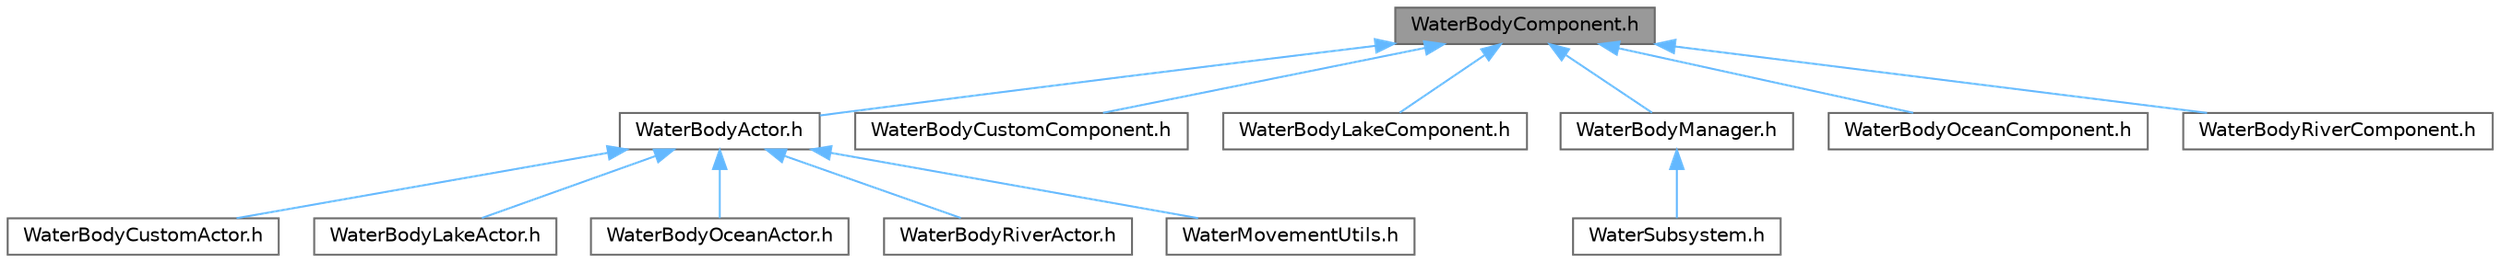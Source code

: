 digraph "WaterBodyComponent.h"
{
 // INTERACTIVE_SVG=YES
 // LATEX_PDF_SIZE
  bgcolor="transparent";
  edge [fontname=Helvetica,fontsize=10,labelfontname=Helvetica,labelfontsize=10];
  node [fontname=Helvetica,fontsize=10,shape=box,height=0.2,width=0.4];
  Node1 [id="Node000001",label="WaterBodyComponent.h",height=0.2,width=0.4,color="gray40", fillcolor="grey60", style="filled", fontcolor="black",tooltip=" "];
  Node1 -> Node2 [id="edge1_Node000001_Node000002",dir="back",color="steelblue1",style="solid",tooltip=" "];
  Node2 [id="Node000002",label="WaterBodyActor.h",height=0.2,width=0.4,color="grey40", fillcolor="white", style="filled",URL="$da/d45/WaterBodyActor_8h.html",tooltip=" "];
  Node2 -> Node3 [id="edge2_Node000002_Node000003",dir="back",color="steelblue1",style="solid",tooltip=" "];
  Node3 [id="Node000003",label="WaterBodyCustomActor.h",height=0.2,width=0.4,color="grey40", fillcolor="white", style="filled",URL="$d2/d59/WaterBodyCustomActor_8h.html",tooltip=" "];
  Node2 -> Node4 [id="edge3_Node000002_Node000004",dir="back",color="steelblue1",style="solid",tooltip=" "];
  Node4 [id="Node000004",label="WaterBodyLakeActor.h",height=0.2,width=0.4,color="grey40", fillcolor="white", style="filled",URL="$d9/d16/WaterBodyLakeActor_8h.html",tooltip=" "];
  Node2 -> Node5 [id="edge4_Node000002_Node000005",dir="back",color="steelblue1",style="solid",tooltip=" "];
  Node5 [id="Node000005",label="WaterBodyOceanActor.h",height=0.2,width=0.4,color="grey40", fillcolor="white", style="filled",URL="$dc/de5/WaterBodyOceanActor_8h.html",tooltip=" "];
  Node2 -> Node6 [id="edge5_Node000002_Node000006",dir="back",color="steelblue1",style="solid",tooltip=" "];
  Node6 [id="Node000006",label="WaterBodyRiverActor.h",height=0.2,width=0.4,color="grey40", fillcolor="white", style="filled",URL="$d2/d75/WaterBodyRiverActor_8h.html",tooltip=" "];
  Node2 -> Node7 [id="edge6_Node000002_Node000007",dir="back",color="steelblue1",style="solid",tooltip=" "];
  Node7 [id="Node000007",label="WaterMovementUtils.h",height=0.2,width=0.4,color="grey40", fillcolor="white", style="filled",URL="$d7/da1/WaterMovementUtils_8h.html",tooltip=" "];
  Node1 -> Node8 [id="edge7_Node000001_Node000008",dir="back",color="steelblue1",style="solid",tooltip=" "];
  Node8 [id="Node000008",label="WaterBodyCustomComponent.h",height=0.2,width=0.4,color="grey40", fillcolor="white", style="filled",URL="$dd/dc1/WaterBodyCustomComponent_8h.html",tooltip=" "];
  Node1 -> Node9 [id="edge8_Node000001_Node000009",dir="back",color="steelblue1",style="solid",tooltip=" "];
  Node9 [id="Node000009",label="WaterBodyLakeComponent.h",height=0.2,width=0.4,color="grey40", fillcolor="white", style="filled",URL="$d8/db7/WaterBodyLakeComponent_8h.html",tooltip=" "];
  Node1 -> Node10 [id="edge9_Node000001_Node000010",dir="back",color="steelblue1",style="solid",tooltip=" "];
  Node10 [id="Node000010",label="WaterBodyManager.h",height=0.2,width=0.4,color="grey40", fillcolor="white", style="filled",URL="$d7/d25/WaterBodyManager_8h.html",tooltip=" "];
  Node10 -> Node11 [id="edge10_Node000010_Node000011",dir="back",color="steelblue1",style="solid",tooltip=" "];
  Node11 [id="Node000011",label="WaterSubsystem.h",height=0.2,width=0.4,color="grey40", fillcolor="white", style="filled",URL="$d0/d57/WaterSubsystem_8h.html",tooltip=" "];
  Node1 -> Node12 [id="edge11_Node000001_Node000012",dir="back",color="steelblue1",style="solid",tooltip=" "];
  Node12 [id="Node000012",label="WaterBodyOceanComponent.h",height=0.2,width=0.4,color="grey40", fillcolor="white", style="filled",URL="$d8/d9e/WaterBodyOceanComponent_8h.html",tooltip=" "];
  Node1 -> Node13 [id="edge12_Node000001_Node000013",dir="back",color="steelblue1",style="solid",tooltip=" "];
  Node13 [id="Node000013",label="WaterBodyRiverComponent.h",height=0.2,width=0.4,color="grey40", fillcolor="white", style="filled",URL="$d6/d69/WaterBodyRiverComponent_8h.html",tooltip=" "];
}
